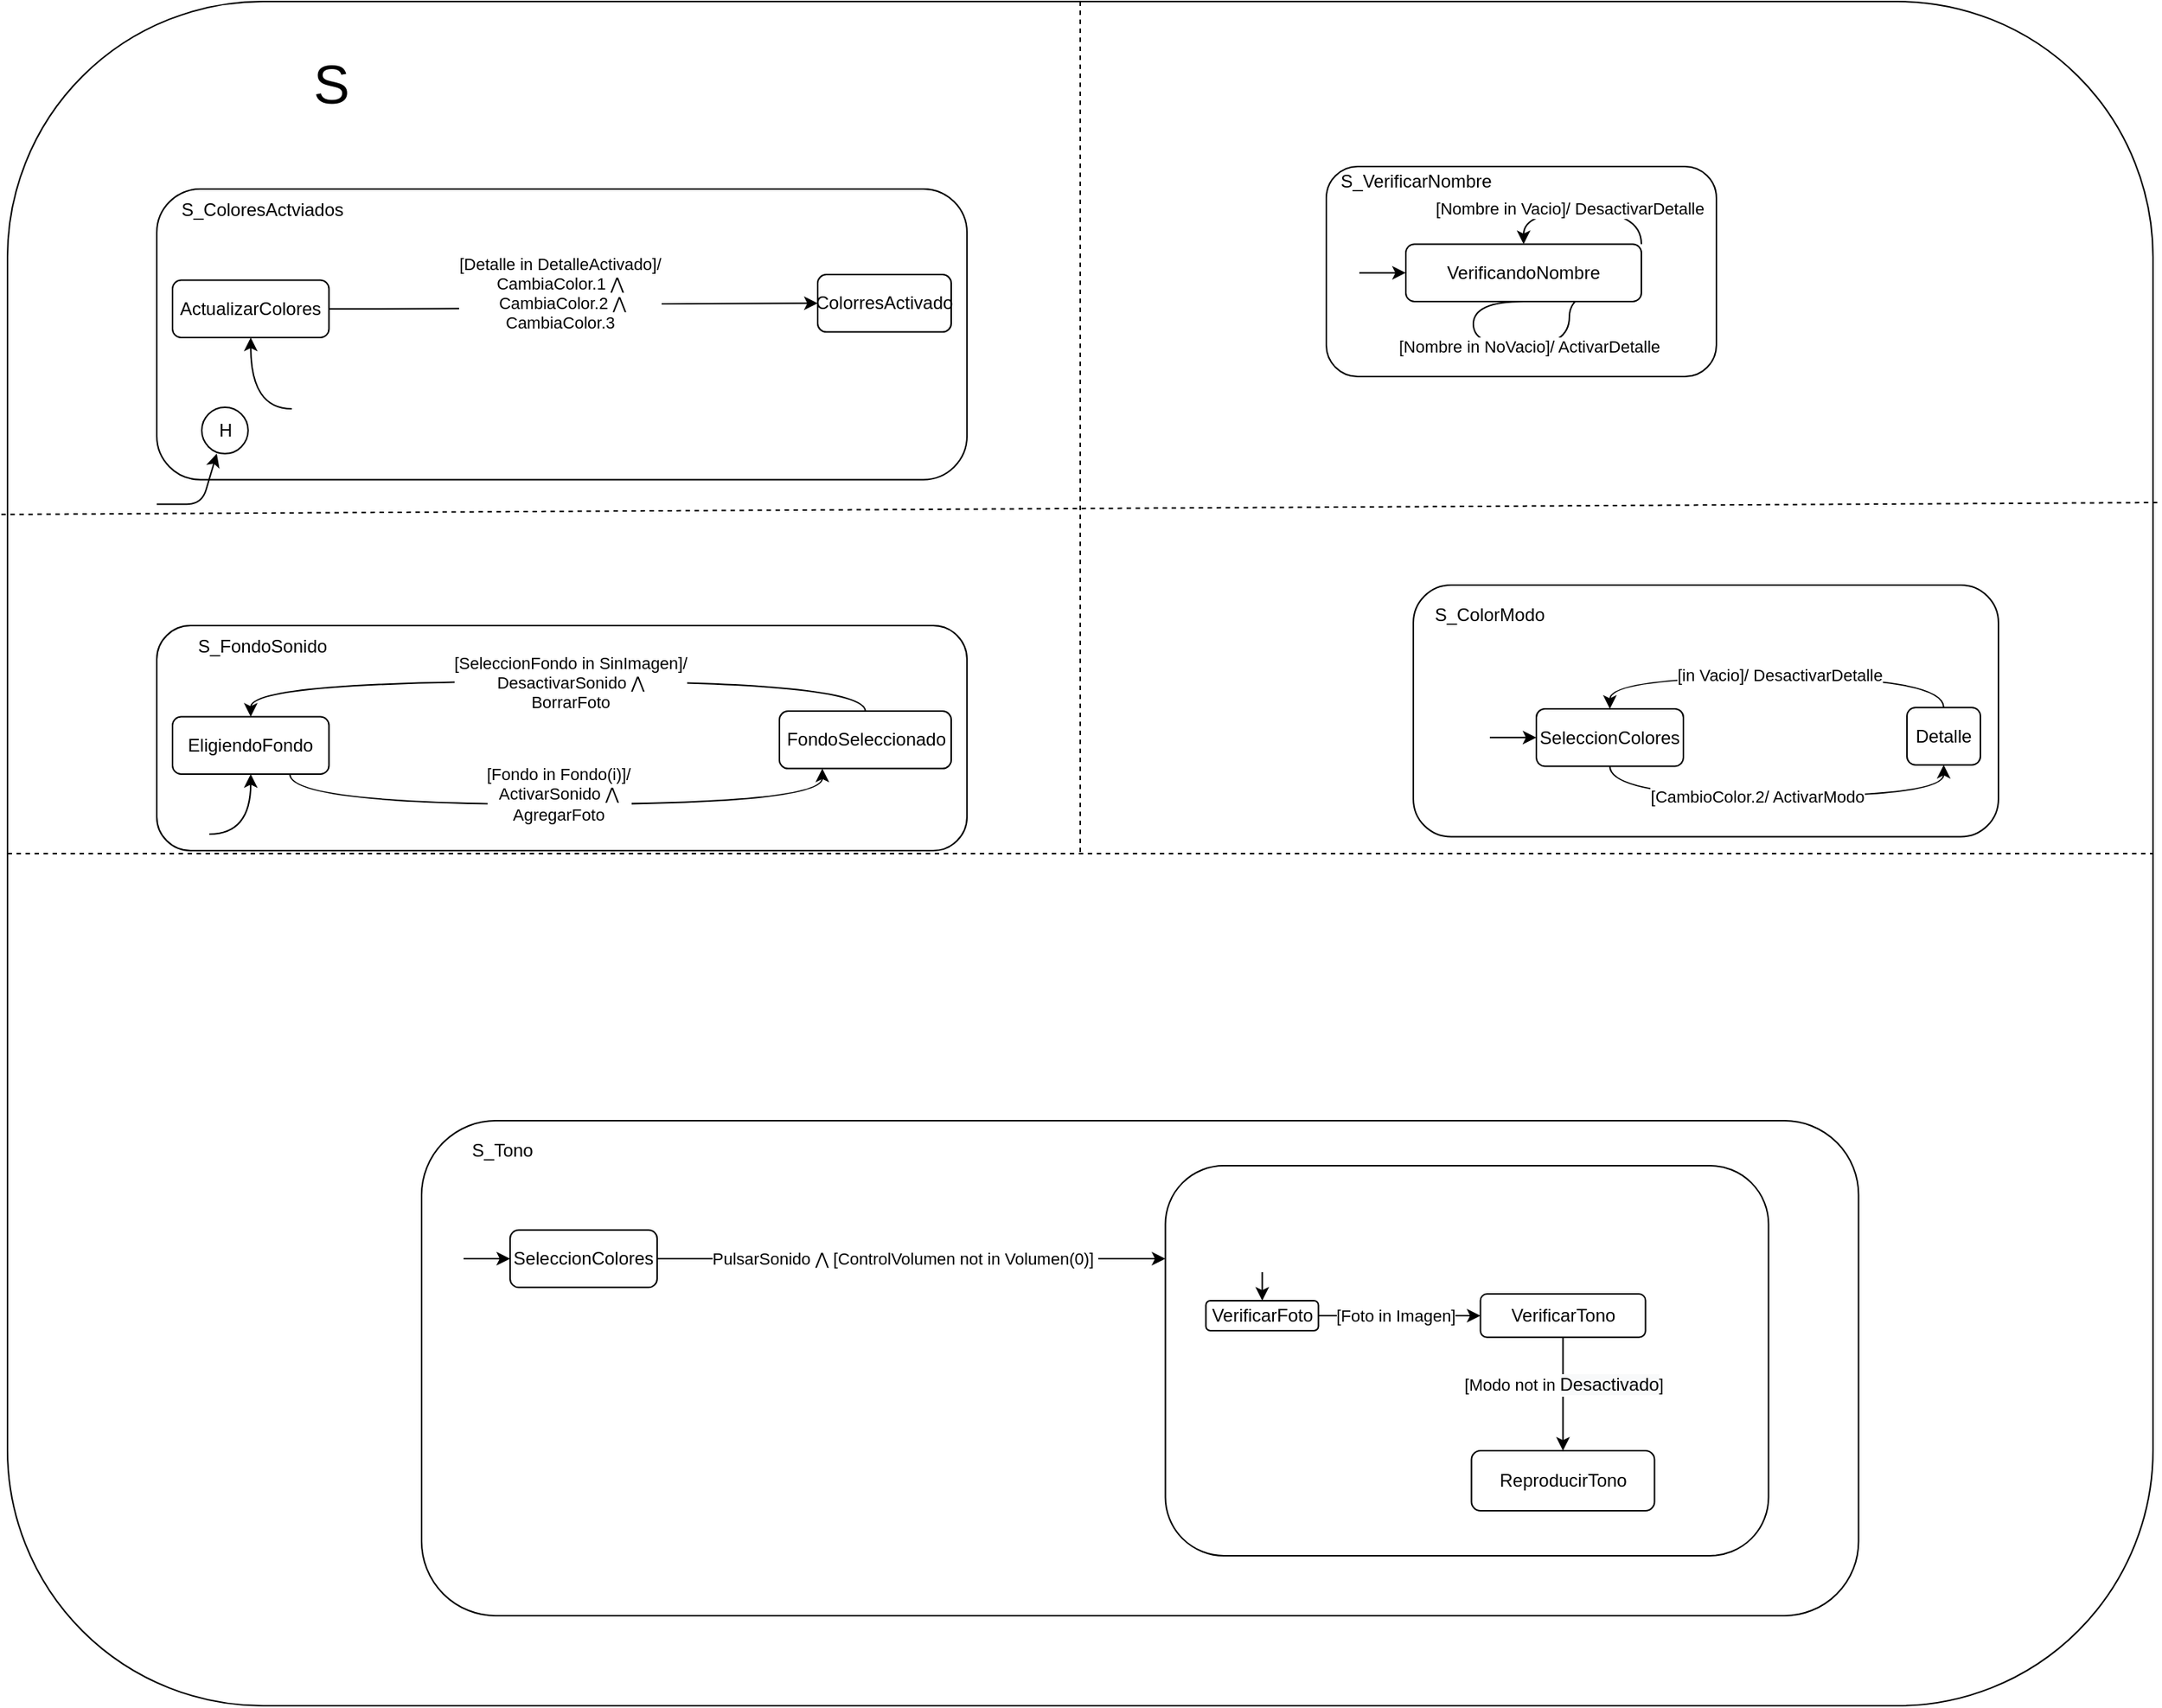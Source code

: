 <mxfile version="14.8.1" type="github">
  <diagram id="xd14iFV3Z4DmUot1YnJN" name="Page-1">
    <mxGraphModel dx="2410" dy="219" grid="0" gridSize="10" guides="1" tooltips="1" connect="1" arrows="1" fold="1" page="0" pageScale="1" pageWidth="850" pageHeight="1100" math="0" shadow="0">
      <root>
        <mxCell id="0" />
        <mxCell id="1" parent="0" />
        <mxCell id="ow2gAG_0IgsjDUPVgIFo-1" value="" style="rounded=1;whiteSpace=wrap;html=1;" parent="1" vertex="1">
          <mxGeometry x="-1810" y="204" width="1430" height="1136" as="geometry" />
        </mxCell>
        <mxCell id="ow2gAG_0IgsjDUPVgIFo-58" value="" style="rounded=1;whiteSpace=wrap;html=1;shadow=0;glass=0;sketch=0;strokeColor=#000000;strokeWidth=1;fillColor=#ffffff;gradientColor=none;" parent="1" vertex="1">
          <mxGeometry x="-1534" y="950" width="957.75" height="330" as="geometry" />
        </mxCell>
        <mxCell id="ow2gAG_0IgsjDUPVgIFo-59" value="" style="rounded=1;whiteSpace=wrap;html=1;shadow=0;glass=0;sketch=0;strokeColor=#000000;strokeWidth=1;fillColor=#ffffff;gradientColor=none;" parent="1" vertex="1">
          <mxGeometry x="-873" y="593" width="390" height="167.76" as="geometry" />
        </mxCell>
        <mxCell id="ow2gAG_0IgsjDUPVgIFo-60" value="" style="rounded=1;whiteSpace=wrap;html=1;shadow=0;glass=0;sketch=0;strokeColor=#000000;strokeWidth=1;fillColor=#ffffff;gradientColor=none;" parent="1" vertex="1">
          <mxGeometry x="-931" y="314" width="260" height="140" as="geometry" />
        </mxCell>
        <mxCell id="ow2gAG_0IgsjDUPVgIFo-61" style="edgeStyle=orthogonalEdgeStyle;curved=1;rounded=0;orthogonalLoop=1;jettySize=auto;html=1;" parent="1" source="ow2gAG_0IgsjDUPVgIFo-62" target="ow2gAG_0IgsjDUPVgIFo-65" edge="1">
          <mxGeometry relative="1" as="geometry" />
        </mxCell>
        <mxCell id="ow2gAG_0IgsjDUPVgIFo-62" value="" style="shape=image;html=1;verticalAlign=top;verticalLabelPosition=bottom;labelBackgroundColor=#ffffff;imageAspect=0;aspect=fixed;image=https://cdn4.iconfinder.com/data/icons/essential-app-2/16/record-round-circle-dot-128.png;rounded=1;shadow=0;glass=0;sketch=0;strokeColor=#000000;strokeWidth=1;fillColor=#ffffff;gradientColor=none;" parent="1" vertex="1">
          <mxGeometry x="-927" y="375.86" width="18" height="18" as="geometry" />
        </mxCell>
        <mxCell id="ow2gAG_0IgsjDUPVgIFo-63" style="edgeStyle=orthogonalEdgeStyle;curved=1;rounded=0;orthogonalLoop=1;jettySize=auto;html=1;entryX=1;entryY=0.75;entryDx=0;entryDy=0;exitX=0.5;exitY=1;exitDx=0;exitDy=0;" parent="1" source="ow2gAG_0IgsjDUPVgIFo-65" target="ow2gAG_0IgsjDUPVgIFo-65" edge="1">
          <mxGeometry relative="1" as="geometry">
            <Array as="points">
              <mxPoint x="-833" y="434" />
              <mxPoint x="-769" y="434" />
              <mxPoint x="-769" y="394" />
            </Array>
          </mxGeometry>
        </mxCell>
        <mxCell id="ow2gAG_0IgsjDUPVgIFo-64" value="[Nombre&amp;nbsp;in NoVacio]/ ActivarDetalle" style="edgeLabel;html=1;align=center;verticalAlign=middle;resizable=0;points=[];" parent="ow2gAG_0IgsjDUPVgIFo-63" vertex="1" connectable="0">
          <mxGeometry x="-0.271" y="2" relative="1" as="geometry">
            <mxPoint x="22" y="2" as="offset" />
          </mxGeometry>
        </mxCell>
        <mxCell id="ow2gAG_0IgsjDUPVgIFo-65" value="VerificandoNombre" style="rounded=1;whiteSpace=wrap;html=1;shadow=0;glass=0;sketch=0;strokeColor=#000000;strokeWidth=1;fillColor=#ffffff;gradientColor=none;" parent="1" vertex="1">
          <mxGeometry x="-878" y="365.74" width="157" height="38.25" as="geometry" />
        </mxCell>
        <mxCell id="ow2gAG_0IgsjDUPVgIFo-66" style="edgeStyle=orthogonalEdgeStyle;curved=1;rounded=0;orthogonalLoop=1;jettySize=auto;html=1;entryX=0.5;entryY=0;entryDx=0;entryDy=0;exitX=1;exitY=0;exitDx=0;exitDy=0;" parent="1" source="ow2gAG_0IgsjDUPVgIFo-65" target="ow2gAG_0IgsjDUPVgIFo-65" edge="1">
          <mxGeometry relative="1" as="geometry">
            <Array as="points">
              <mxPoint x="-721" y="366" />
              <mxPoint x="-721" y="344" />
              <mxPoint x="-833" y="344" />
            </Array>
          </mxGeometry>
        </mxCell>
        <mxCell id="ow2gAG_0IgsjDUPVgIFo-67" value="[Nombre in Vacio]/ DesactivarDetalle" style="edgeLabel;html=1;align=center;verticalAlign=middle;resizable=0;points=[];" parent="ow2gAG_0IgsjDUPVgIFo-66" vertex="1" connectable="0">
          <mxGeometry x="-0.162" relative="1" as="geometry">
            <mxPoint x="-19" y="-2" as="offset" />
          </mxGeometry>
        </mxCell>
        <mxCell id="ow2gAG_0IgsjDUPVgIFo-68" value="S_VerificarNombre" style="text;html=1;strokeColor=none;fillColor=none;align=center;verticalAlign=middle;whiteSpace=wrap;rounded=0;shadow=0;glass=0;sketch=0;" parent="1" vertex="1">
          <mxGeometry x="-891" y="314" width="40" height="20" as="geometry" />
        </mxCell>
        <mxCell id="ow2gAG_0IgsjDUPVgIFo-69" value="" style="rounded=1;whiteSpace=wrap;html=1;shadow=0;glass=0;sketch=0;strokeColor=#000000;strokeWidth=1;fillColor=#ffffff;gradientColor=none;" parent="1" vertex="1">
          <mxGeometry x="-1710.5" y="329" width="540" height="193.75" as="geometry" />
        </mxCell>
        <mxCell id="ow2gAG_0IgsjDUPVgIFo-70" style="edgeStyle=orthogonalEdgeStyle;curved=1;rounded=0;orthogonalLoop=1;jettySize=auto;html=1;entryX=0.5;entryY=1;entryDx=0;entryDy=0;exitX=0;exitY=0.5;exitDx=0;exitDy=0;" parent="1" source="ow2gAG_0IgsjDUPVgIFo-71" target="ow2gAG_0IgsjDUPVgIFo-72" edge="1">
          <mxGeometry relative="1" as="geometry" />
        </mxCell>
        <mxCell id="ow2gAG_0IgsjDUPVgIFo-71" value="" style="shape=image;html=1;verticalAlign=top;verticalLabelPosition=bottom;labelBackgroundColor=#ffffff;imageAspect=0;aspect=fixed;image=https://cdn4.iconfinder.com/data/icons/essential-app-2/16/record-round-circle-dot-128.png;rounded=1;shadow=0;glass=0;sketch=0;strokeColor=#000000;strokeWidth=1;fillColor=#ffffff;gradientColor=none;" parent="1" vertex="1">
          <mxGeometry x="-1620.5" y="466.49" width="18" height="18" as="geometry" />
        </mxCell>
        <mxCell id="ow2gAG_0IgsjDUPVgIFo-72" value="ActualizarColores" style="rounded=1;whiteSpace=wrap;html=1;shadow=0;glass=0;sketch=0;strokeColor=#000000;strokeWidth=1;fillColor=#ffffff;gradientColor=none;" parent="1" vertex="1">
          <mxGeometry x="-1700" y="389.75" width="104.25" height="38.25" as="geometry" />
        </mxCell>
        <mxCell id="ow2gAG_0IgsjDUPVgIFo-73" value="S_ColoresActviados" style="text;html=1;strokeColor=none;fillColor=none;align=center;verticalAlign=middle;whiteSpace=wrap;rounded=0;shadow=0;glass=0;sketch=0;" parent="1" vertex="1">
          <mxGeometry x="-1660.5" y="332.75" width="40" height="20" as="geometry" />
        </mxCell>
        <mxCell id="ow2gAG_0IgsjDUPVgIFo-74" value="ColorresActivado" style="rounded=1;whiteSpace=wrap;html=1;shadow=0;glass=0;sketch=0;strokeColor=#000000;strokeWidth=1;fillColor=#ffffff;gradientColor=none;" parent="1" vertex="1">
          <mxGeometry x="-1270" y="386.05" width="89" height="38.25" as="geometry" />
        </mxCell>
        <mxCell id="ow2gAG_0IgsjDUPVgIFo-75" style="edgeStyle=orthogonalEdgeStyle;curved=1;rounded=0;orthogonalLoop=1;jettySize=auto;html=1;entryX=0;entryY=0.5;entryDx=0;entryDy=0;exitX=1;exitY=0.5;exitDx=0;exitDy=0;" parent="1" source="ow2gAG_0IgsjDUPVgIFo-72" target="ow2gAG_0IgsjDUPVgIFo-74" edge="1">
          <mxGeometry relative="1" as="geometry">
            <mxPoint x="-1539.13" y="408.888" as="sourcePoint" />
          </mxGeometry>
        </mxCell>
        <mxCell id="ow2gAG_0IgsjDUPVgIFo-76" value="[Detalle in DetalleActivado]/&lt;br&gt;&lt;font style=&quot;font-size: 11px&quot;&gt;CambiaColor.1&amp;nbsp;&lt;span id=&quot;docs-internal-guid-8772f5fa-7fff-3052-a0d8-ee5ba60bb537&quot;&gt;&lt;span style=&quot;background-color: transparent ; vertical-align: baseline&quot;&gt;⋀&lt;/span&gt;&lt;/span&gt;&lt;br&gt;&amp;nbsp;CambiaColor.2&amp;nbsp;&lt;/font&gt;&lt;span id=&quot;docs-internal-guid-8772f5fa-7fff-3052-a0d8-ee5ba60bb537&quot;&gt;&lt;span style=&quot;background-color: transparent ; vertical-align: baseline&quot;&gt;&lt;font style=&quot;font-size: 11px&quot;&gt;⋀&lt;br&gt;CambiaColor.3&lt;br&gt;&lt;/font&gt;&lt;br&gt;&lt;/span&gt;&lt;/span&gt;" style="edgeLabel;html=1;align=center;verticalAlign=middle;resizable=0;points=[];" parent="ow2gAG_0IgsjDUPVgIFo-75" vertex="1" connectable="0">
          <mxGeometry x="0.207" relative="1" as="geometry">
            <mxPoint x="-42" as="offset" />
          </mxGeometry>
        </mxCell>
        <mxCell id="ow2gAG_0IgsjDUPVgIFo-77" value="H" style="ellipse;whiteSpace=wrap;html=1;aspect=fixed;rounded=0;shadow=0;glass=0;sketch=0;strokeColor=#000000;strokeWidth=1;fillColor=#ffffff;gradientColor=none;" parent="1" vertex="1">
          <mxGeometry x="-1680.5" y="474.5" width="30.87" height="30.87" as="geometry" />
        </mxCell>
        <mxCell id="ow2gAG_0IgsjDUPVgIFo-78" value="" style="endArrow=classic;html=1;" parent="1" edge="1">
          <mxGeometry width="50" height="50" relative="1" as="geometry">
            <mxPoint x="-1710.5" y="539.12" as="sourcePoint" />
            <mxPoint x="-1670.5" y="505.37" as="targetPoint" />
            <Array as="points">
              <mxPoint x="-1680.5" y="539.12" />
            </Array>
          </mxGeometry>
        </mxCell>
        <mxCell id="ow2gAG_0IgsjDUPVgIFo-79" value="" style="rounded=1;whiteSpace=wrap;html=1;shadow=0;glass=0;sketch=0;strokeColor=#000000;strokeWidth=1;fillColor=#ffffff;gradientColor=none;" parent="1" vertex="1">
          <mxGeometry x="-1710.5" y="620" width="540" height="150" as="geometry" />
        </mxCell>
        <mxCell id="ow2gAG_0IgsjDUPVgIFo-80" style="edgeStyle=orthogonalEdgeStyle;curved=1;rounded=0;orthogonalLoop=1;jettySize=auto;html=1;entryX=0.5;entryY=1;entryDx=0;entryDy=0;exitX=1;exitY=0.5;exitDx=0;exitDy=0;" parent="1" source="ow2gAG_0IgsjDUPVgIFo-81" target="ow2gAG_0IgsjDUPVgIFo-82" edge="1">
          <mxGeometry relative="1" as="geometry">
            <Array as="points">
              <mxPoint x="-1647.5" y="759" />
            </Array>
          </mxGeometry>
        </mxCell>
        <mxCell id="ow2gAG_0IgsjDUPVgIFo-81" value="" style="shape=image;html=1;verticalAlign=top;verticalLabelPosition=bottom;labelBackgroundColor=#ffffff;imageAspect=0;aspect=fixed;image=https://cdn4.iconfinder.com/data/icons/essential-app-2/16/record-round-circle-dot-128.png;rounded=1;shadow=0;glass=0;sketch=0;strokeColor=#000000;strokeWidth=1;fillColor=#ffffff;gradientColor=none;" parent="1" vertex="1">
          <mxGeometry x="-1693.5" y="750" width="18" height="18" as="geometry" />
        </mxCell>
        <mxCell id="ow2gAG_0IgsjDUPVgIFo-82" value="EligiendoFondo" style="rounded=1;whiteSpace=wrap;html=1;shadow=0;glass=0;sketch=0;strokeColor=#000000;strokeWidth=1;fillColor=#ffffff;gradientColor=none;" parent="1" vertex="1">
          <mxGeometry x="-1700" y="680.75" width="104.25" height="38.25" as="geometry" />
        </mxCell>
        <mxCell id="ow2gAG_0IgsjDUPVgIFo-83" value="S_FondoSonido" style="text;html=1;strokeColor=none;fillColor=none;align=center;verticalAlign=middle;whiteSpace=wrap;rounded=0;shadow=0;glass=0;sketch=0;" parent="1" vertex="1">
          <mxGeometry x="-1660.5" y="623.75" width="40" height="20" as="geometry" />
        </mxCell>
        <mxCell id="ow2gAG_0IgsjDUPVgIFo-84" style="edgeStyle=orthogonalEdgeStyle;curved=1;rounded=0;orthogonalLoop=1;jettySize=auto;html=1;entryX=0.5;entryY=0;entryDx=0;entryDy=0;exitX=0.5;exitY=0;exitDx=0;exitDy=0;" parent="1" source="ow2gAG_0IgsjDUPVgIFo-86" target="ow2gAG_0IgsjDUPVgIFo-82" edge="1">
          <mxGeometry relative="1" as="geometry" />
        </mxCell>
        <mxCell id="ow2gAG_0IgsjDUPVgIFo-85" value="[SeleccionFondo in SinImagen]/&lt;br&gt;DesactivarSonido ⋀&lt;br&gt;BorrarFoto" style="edgeLabel;html=1;align=center;verticalAlign=middle;resizable=0;points=[];" parent="ow2gAG_0IgsjDUPVgIFo-84" vertex="1" connectable="0">
          <mxGeometry x="-0.108" y="1" relative="1" as="geometry">
            <mxPoint x="-15" as="offset" />
          </mxGeometry>
        </mxCell>
        <mxCell id="ow2gAG_0IgsjDUPVgIFo-86" value="FondoSeleccionado" style="rounded=1;whiteSpace=wrap;html=1;shadow=0;glass=0;sketch=0;strokeColor=#000000;strokeWidth=1;fillColor=#ffffff;gradientColor=none;" parent="1" vertex="1">
          <mxGeometry x="-1295.5" y="677.05" width="114.5" height="38.25" as="geometry" />
        </mxCell>
        <mxCell id="ow2gAG_0IgsjDUPVgIFo-87" style="edgeStyle=orthogonalEdgeStyle;curved=1;rounded=0;orthogonalLoop=1;jettySize=auto;html=1;entryX=0.25;entryY=1;entryDx=0;entryDy=0;exitX=0.75;exitY=1;exitDx=0;exitDy=0;" parent="1" source="ow2gAG_0IgsjDUPVgIFo-82" target="ow2gAG_0IgsjDUPVgIFo-86" edge="1">
          <mxGeometry relative="1" as="geometry">
            <mxPoint x="-1539.13" y="699.862" as="sourcePoint" />
          </mxGeometry>
        </mxCell>
        <mxCell id="ow2gAG_0IgsjDUPVgIFo-88" value="[Fondo in Fondo(i)]/&lt;br&gt;&lt;span id=&quot;docs-internal-guid-8772f5fa-7fff-3052-a0d8-ee5ba60bb537&quot;&gt;&lt;span style=&quot;background-color: transparent ; vertical-align: baseline&quot;&gt;ActivarSonido ⋀&lt;br&gt;AgregarFoto&lt;br&gt;&lt;span style=&quot;color: rgba(0 , 0 , 0 , 0) ; font-family: monospace ; font-size: 0px ; background-color: rgb(248 , 249 , 250)&quot;&gt;3CmxGraphModel%3E%3Croot%3E%3CmxCell%20id%3D%220%22%2F%3E%3CmxCell%20id%3D%221%22%20parent%3D%220%22%2F%3E%3CmxCell%20id%3D%222%22%20value%3D%22Fondo(i)%22%20style%3D%22rounded%3D1%3BwhiteSpace%3Dwrap%3Bhtml%3D1%3Bshadow%3D0%3Bglass%3D0%3Bsketch%3D0%3BstrokeColor%3D%23000000%3BstrokeWidth%3D1%3BfillColor%3D%23ffffff%3BgradientColor%3Dnone%3B%22%20vertex%3D%221%22%20parent%3D%221%22%3E%3CmxGeometry%20x%3D%221100%22%20y%3D%22904.25%22%20width%3D%2290%22%20height%3D%2221.5%22%20as%3D%22geometry%22%2F%3E%3C%2FmxCell%3E%3C%2Froot%3E%3C%2FmxGraphModel%3E&lt;/span&gt;&lt;br&gt;&lt;/span&gt;&lt;/span&gt;" style="edgeLabel;html=1;align=center;verticalAlign=middle;resizable=0;points=[];" parent="ow2gAG_0IgsjDUPVgIFo-87" vertex="1" connectable="0">
          <mxGeometry x="0.207" relative="1" as="geometry">
            <mxPoint x="-42" as="offset" />
          </mxGeometry>
        </mxCell>
        <mxCell id="ow2gAG_0IgsjDUPVgIFo-89" value="S_ColorModo" style="text;html=1;strokeColor=none;fillColor=none;align=center;verticalAlign=middle;whiteSpace=wrap;rounded=0;shadow=0;glass=0;sketch=0;" parent="1" vertex="1">
          <mxGeometry x="-842" y="603" width="40" height="20" as="geometry" />
        </mxCell>
        <mxCell id="ow2gAG_0IgsjDUPVgIFo-90" style="edgeStyle=orthogonalEdgeStyle;curved=1;rounded=0;orthogonalLoop=1;jettySize=auto;html=1;" parent="1" source="ow2gAG_0IgsjDUPVgIFo-91" target="ow2gAG_0IgsjDUPVgIFo-94" edge="1">
          <mxGeometry relative="1" as="geometry" />
        </mxCell>
        <mxCell id="ow2gAG_0IgsjDUPVgIFo-91" value="" style="shape=image;html=1;verticalAlign=top;verticalLabelPosition=bottom;labelBackgroundColor=#ffffff;imageAspect=0;aspect=fixed;image=https://cdn4.iconfinder.com/data/icons/essential-app-2/16/record-round-circle-dot-128.png;rounded=1;shadow=0;glass=0;sketch=0;strokeColor=#000000;strokeWidth=1;fillColor=#ffffff;gradientColor=none;" parent="1" vertex="1">
          <mxGeometry x="-840" y="685.6" width="18" height="18" as="geometry" />
        </mxCell>
        <mxCell id="ow2gAG_0IgsjDUPVgIFo-92" style="edgeStyle=orthogonalEdgeStyle;curved=1;rounded=0;orthogonalLoop=1;jettySize=auto;html=1;entryX=0.5;entryY=1;entryDx=0;entryDy=0;exitX=0.5;exitY=1;exitDx=0;exitDy=0;" parent="1" source="ow2gAG_0IgsjDUPVgIFo-94" target="ow2gAG_0IgsjDUPVgIFo-97" edge="1">
          <mxGeometry relative="1" as="geometry" />
        </mxCell>
        <mxCell id="ow2gAG_0IgsjDUPVgIFo-93" value="[CambioColor.2/ ActivarModo" style="edgeLabel;html=1;align=center;verticalAlign=middle;resizable=0;points=[];" parent="ow2gAG_0IgsjDUPVgIFo-92" vertex="1" connectable="0">
          <mxGeometry x="-0.271" y="2" relative="1" as="geometry">
            <mxPoint x="22" y="2" as="offset" />
          </mxGeometry>
        </mxCell>
        <mxCell id="ow2gAG_0IgsjDUPVgIFo-94" value="SeleccionColores" style="rounded=1;whiteSpace=wrap;html=1;shadow=0;glass=0;sketch=0;strokeColor=#000000;strokeWidth=1;fillColor=#ffffff;gradientColor=none;" parent="1" vertex="1">
          <mxGeometry x="-791" y="675.48" width="98" height="38.25" as="geometry" />
        </mxCell>
        <mxCell id="ow2gAG_0IgsjDUPVgIFo-95" style="edgeStyle=orthogonalEdgeStyle;curved=1;rounded=0;orthogonalLoop=1;jettySize=auto;html=1;entryX=0.5;entryY=0;entryDx=0;entryDy=0;exitX=0.5;exitY=0;exitDx=0;exitDy=0;" parent="1" source="ow2gAG_0IgsjDUPVgIFo-97" target="ow2gAG_0IgsjDUPVgIFo-94" edge="1">
          <mxGeometry relative="1" as="geometry" />
        </mxCell>
        <mxCell id="ow2gAG_0IgsjDUPVgIFo-96" value="[in Vacio]/ DesactivarDetalle" style="edgeLabel;html=1;align=center;verticalAlign=middle;resizable=0;points=[];" parent="ow2gAG_0IgsjDUPVgIFo-95" vertex="1" connectable="0">
          <mxGeometry x="-0.162" relative="1" as="geometry">
            <mxPoint x="-19" y="-2" as="offset" />
          </mxGeometry>
        </mxCell>
        <mxCell id="ow2gAG_0IgsjDUPVgIFo-97" value="Detalle" style="rounded=1;whiteSpace=wrap;html=1;shadow=0;glass=0;sketch=0;strokeColor=#000000;strokeWidth=1;fillColor=#ffffff;gradientColor=none;" parent="1" vertex="1">
          <mxGeometry x="-544" y="674.62" width="49" height="38.25" as="geometry" />
        </mxCell>
        <mxCell id="ow2gAG_0IgsjDUPVgIFo-98" style="edgeStyle=orthogonalEdgeStyle;curved=1;rounded=0;orthogonalLoop=1;jettySize=auto;html=1;" parent="1" source="ow2gAG_0IgsjDUPVgIFo-99" target="ow2gAG_0IgsjDUPVgIFo-102" edge="1">
          <mxGeometry relative="1" as="geometry" />
        </mxCell>
        <mxCell id="ow2gAG_0IgsjDUPVgIFo-99" value="" style="shape=image;html=1;verticalAlign=top;verticalLabelPosition=bottom;labelBackgroundColor=#ffffff;imageAspect=0;aspect=fixed;image=https://cdn4.iconfinder.com/data/icons/essential-app-2/16/record-round-circle-dot-128.png;rounded=1;shadow=0;glass=0;sketch=0;strokeColor=#000000;strokeWidth=1;fillColor=#ffffff;gradientColor=none;" parent="1" vertex="1">
          <mxGeometry x="-1524" y="1033" width="18" height="18" as="geometry" />
        </mxCell>
        <mxCell id="ow2gAG_0IgsjDUPVgIFo-100" style="edgeStyle=orthogonalEdgeStyle;curved=1;rounded=0;orthogonalLoop=1;jettySize=auto;html=1;exitX=1;exitY=0.5;exitDx=0;exitDy=0;" parent="1" source="ow2gAG_0IgsjDUPVgIFo-102" edge="1">
          <mxGeometry relative="1" as="geometry">
            <mxPoint x="-1038.25" y="1042" as="targetPoint" />
          </mxGeometry>
        </mxCell>
        <mxCell id="ow2gAG_0IgsjDUPVgIFo-101" value="PulsarSonido ⋀ [ControlVolumen not in Volumen(0)]&amp;nbsp;&lt;br&gt;" style="edgeLabel;html=1;align=center;verticalAlign=middle;resizable=0;points=[];" parent="ow2gAG_0IgsjDUPVgIFo-100" vertex="1" connectable="0">
          <mxGeometry x="-0.271" y="2" relative="1" as="geometry">
            <mxPoint x="41" y="2" as="offset" />
          </mxGeometry>
        </mxCell>
        <mxCell id="ow2gAG_0IgsjDUPVgIFo-102" value="SeleccionColores" style="rounded=1;whiteSpace=wrap;html=1;shadow=0;glass=0;sketch=0;strokeColor=#000000;strokeWidth=1;fillColor=#ffffff;gradientColor=none;" parent="1" vertex="1">
          <mxGeometry x="-1475" y="1022.88" width="98" height="38.25" as="geometry" />
        </mxCell>
        <mxCell id="ow2gAG_0IgsjDUPVgIFo-103" value="" style="rounded=1;whiteSpace=wrap;html=1;shadow=0;glass=0;sketch=0;strokeColor=#000000;strokeWidth=1;fillColor=#ffffff;gradientColor=none;" parent="1" vertex="1">
          <mxGeometry x="-1038.25" y="980" width="402" height="260" as="geometry" />
        </mxCell>
        <mxCell id="ow2gAG_0IgsjDUPVgIFo-104" style="edgeStyle=orthogonalEdgeStyle;curved=1;rounded=0;orthogonalLoop=1;jettySize=auto;html=1;entryX=0;entryY=0.5;entryDx=0;entryDy=0;" parent="1" source="ow2gAG_0IgsjDUPVgIFo-106" target="ow2gAG_0IgsjDUPVgIFo-111" edge="1">
          <mxGeometry relative="1" as="geometry" />
        </mxCell>
        <mxCell id="ow2gAG_0IgsjDUPVgIFo-105" value="[Foto in Imagen]" style="edgeLabel;html=1;align=center;verticalAlign=middle;resizable=0;points=[];" parent="ow2gAG_0IgsjDUPVgIFo-104" vertex="1" connectable="0">
          <mxGeometry x="-0.378" y="-1" relative="1" as="geometry">
            <mxPoint x="17" y="-1" as="offset" />
          </mxGeometry>
        </mxCell>
        <mxCell id="ow2gAG_0IgsjDUPVgIFo-106" value="VerificarFoto" style="rounded=1;whiteSpace=wrap;html=1;shadow=0;glass=0;sketch=0;strokeColor=#000000;strokeWidth=1;fillColor=#ffffff;gradientColor=none;" parent="1" vertex="1">
          <mxGeometry x="-1011.25" y="1070" width="75" height="20" as="geometry" />
        </mxCell>
        <mxCell id="ow2gAG_0IgsjDUPVgIFo-107" value="" style="edgeStyle=orthogonalEdgeStyle;curved=1;rounded=0;orthogonalLoop=1;jettySize=auto;html=1;" parent="1" source="ow2gAG_0IgsjDUPVgIFo-108" target="ow2gAG_0IgsjDUPVgIFo-106" edge="1">
          <mxGeometry relative="1" as="geometry" />
        </mxCell>
        <mxCell id="ow2gAG_0IgsjDUPVgIFo-108" value="" style="shape=image;html=1;verticalAlign=top;verticalLabelPosition=bottom;labelBackgroundColor=#ffffff;imageAspect=0;aspect=fixed;image=https://cdn4.iconfinder.com/data/icons/essential-app-2/16/record-round-circle-dot-128.png;rounded=1;shadow=0;glass=0;sketch=0;strokeColor=#000000;strokeWidth=1;fillColor=#ffffff;gradientColor=none;" parent="1" vertex="1">
          <mxGeometry x="-982.75" y="1033" width="18" height="18" as="geometry" />
        </mxCell>
        <mxCell id="ow2gAG_0IgsjDUPVgIFo-109" style="edgeStyle=orthogonalEdgeStyle;curved=1;rounded=0;orthogonalLoop=1;jettySize=auto;html=1;entryX=0.5;entryY=0;entryDx=0;entryDy=0;" parent="1" source="ow2gAG_0IgsjDUPVgIFo-111" target="ow2gAG_0IgsjDUPVgIFo-112" edge="1">
          <mxGeometry relative="1" as="geometry" />
        </mxCell>
        <mxCell id="ow2gAG_0IgsjDUPVgIFo-110" value="[Modo not in&amp;nbsp;&lt;span style=&quot;font-size: 12px ; background-color: rgb(248 , 249 , 250)&quot;&gt;Desactivado&lt;/span&gt;]" style="edgeLabel;html=1;align=center;verticalAlign=middle;resizable=0;points=[];" parent="ow2gAG_0IgsjDUPVgIFo-109" vertex="1" connectable="0">
          <mxGeometry x="-0.168" relative="1" as="geometry">
            <mxPoint as="offset" />
          </mxGeometry>
        </mxCell>
        <mxCell id="ow2gAG_0IgsjDUPVgIFo-111" value="VerificarTono" style="rounded=1;whiteSpace=wrap;html=1;shadow=0;glass=0;sketch=0;strokeColor=#000000;strokeWidth=1;fillColor=#ffffff;gradientColor=none;" parent="1" vertex="1">
          <mxGeometry x="-828.25" y="1065.56" width="110" height="28.87" as="geometry" />
        </mxCell>
        <mxCell id="ow2gAG_0IgsjDUPVgIFo-112" value="ReproducirTono" style="rounded=1;whiteSpace=wrap;html=1;shadow=0;glass=0;sketch=0;strokeColor=#000000;strokeWidth=1;fillColor=#ffffff;gradientColor=none;" parent="1" vertex="1">
          <mxGeometry x="-834.25" y="1170" width="122" height="40" as="geometry" />
        </mxCell>
        <mxCell id="ow2gAG_0IgsjDUPVgIFo-113" value="S_Tono" style="text;html=1;strokeColor=none;fillColor=none;align=center;verticalAlign=middle;whiteSpace=wrap;rounded=0;shadow=0;glass=0;sketch=0;" parent="1" vertex="1">
          <mxGeometry x="-1500" y="960" width="40" height="20" as="geometry" />
        </mxCell>
        <mxCell id="ow2gAG_0IgsjDUPVgIFo-118" value="" style="endArrow=none;dashed=1;html=1;entryX=1;entryY=0.5;entryDx=0;entryDy=0;exitX=0;exitY=0.5;exitDx=0;exitDy=0;" parent="1" source="ow2gAG_0IgsjDUPVgIFo-1" target="ow2gAG_0IgsjDUPVgIFo-1" edge="1">
          <mxGeometry width="50" height="50" relative="1" as="geometry">
            <mxPoint x="-900" y="1040" as="sourcePoint" />
            <mxPoint x="-850" y="990" as="targetPoint" />
          </mxGeometry>
        </mxCell>
        <mxCell id="ow2gAG_0IgsjDUPVgIFo-119" value="" style="endArrow=none;dashed=1;html=1;exitX=0.5;exitY=0;exitDx=0;exitDy=0;" parent="1" source="ow2gAG_0IgsjDUPVgIFo-1" edge="1">
          <mxGeometry width="50" height="50" relative="1" as="geometry">
            <mxPoint x="-1290.0" y="390.0" as="sourcePoint" />
            <mxPoint x="-1095" y="772" as="targetPoint" />
          </mxGeometry>
        </mxCell>
        <mxCell id="ow2gAG_0IgsjDUPVgIFo-120" value="" style="endArrow=none;dashed=1;html=1;exitX=1.002;exitY=0.294;exitDx=0;exitDy=0;entryX=-0.003;entryY=0.301;entryDx=0;entryDy=0;entryPerimeter=0;exitPerimeter=0;" parent="1" source="ow2gAG_0IgsjDUPVgIFo-1" target="ow2gAG_0IgsjDUPVgIFo-1" edge="1">
          <mxGeometry width="50" height="50" relative="1" as="geometry">
            <mxPoint x="-1085" y="320" as="sourcePoint" />
            <mxPoint x="-1085" y="959" as="targetPoint" />
          </mxGeometry>
        </mxCell>
        <mxCell id="-3oenE4ugL9oatwC_BDJ-202" value="&lt;font style=&quot;font-size: 36px&quot;&gt;S&lt;/font&gt;" style="text;html=1;strokeColor=none;fillColor=none;align=center;verticalAlign=middle;whiteSpace=wrap;rounded=0;" vertex="1" parent="1">
          <mxGeometry x="-1693.5" y="226" width="197.5" height="66" as="geometry" />
        </mxCell>
      </root>
    </mxGraphModel>
  </diagram>
</mxfile>

